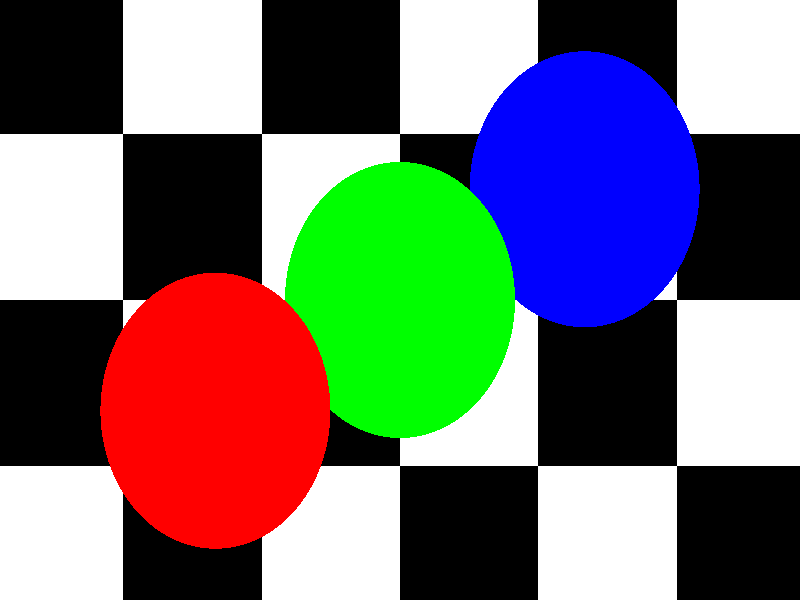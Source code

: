 
//-------------------------------------------------------------------------
// SPHERES.POV
//    Renders a parameterized set of orthographic images for a scene 
//    containing multiple spheres.
//         
//-------------------------------------------------------------------------

// Define included files.    
#include "textures.inc"
#include "colors.inc"

// Enable/disable gamma correction (uncomment following line to enable).
// Note: Gamma-compress output image, using the value of the "Display_Gamma" INI settings.
//       The display gamma can be measured here: http://perso.telecom-paristech.fr/~brettel/TESTS/Gamma/Gamma.html
global_settings { assumed_gamma 1 }
    
// Define display and lenticular sheet properties.
// Note: Screen resolution should match rendering resolution.
#declare Display_Width_CM  = 43.344; // display width (cm)
#declare Display_Height_CM = 27.090; // display height (cm)          
#declare Lens_Width_CM     = 0.127;  // lens width (cm) (e.g., 0.1265 or 0.254)
#declare Lens_H_FoV        = 48.0/2; // horizontal field of view of each lens (degrees) (e.g., 29 or 48)    
#declare H_Angles          = 10;     // number of horizontal views 
           
// Define additional options.
// Note: Set near clipping plane to a negative value to allow objects in front of the display plane.
#declare Near_Clip_Plane = -100;  // position of orthographic camera (along z-axis)
#declare Current_H_Angle = clock; // index for current horizontal view (on [1,Display_H_Angles])

// Manually define view (if clock is not enabled).
#if (clock_on = 0)
   #declare Current_H_Angle = (H_Angles+1)/2;
#end
               
// Evaluate derived display and lenticular sheet properties.
#declare Lens_Focal_Length_CM = Lens_Width_CM/(2*tan((pi/180)*Lens_H_FoV/2));
#declare H_Shift_CM           = -(Lens_Width_CM/H_Angles)*(Current_H_Angle-(H_Angles+1)/2);  

// Define the background color.
background { rgb <0, 0, 0> }                     
                         
// Define the orthographic camera.
// Note: Objects cannot appear closer than the camera, therefore the near 
//       clipping plane must be set using the "Near_Clip_Plane" declaration.
camera {       
   orthographic
   location <0, 0, 0>
   direction <H_Shift_CM, 0, Lens_Focal_Length_CM>
   right Display_Width_CM*x
   up Display_Height_CM*y
   translate <(Near_Clip_Plane*H_Shift_CM)/Lens_Focal_Length_CM, 0, Near_Clip_Plane>
}   
  
                      
// Define a set of spheres.
sphere { 
   <-10, -5, -10>, 1.15*Display_Height_CM/5
   pigment { rgb <1, 0, 0> }
   finish {
      ambient    0.2
      diffuse    0.6
      reflection 0.0
      specular   0.25
      roughness  0.1
   }
}
sphere { 
   <0, 0, 0>, 1.15*Display_Height_CM/5
   pigment { rgb <0, 1, 0> }  
   finish {
      ambient    0.2
      diffuse    0.6
      reflection 0.0
      specular   0.25
      roughness  0.1
   }
}
sphere { 
   <10, 5, 10>, 1.15*Display_Height_CM/5
   pigment { rgb <0, 0, 1> }  
   finish {
      ambient    0.2
      diffuse    0.6
      reflection 0.0
      specular   0.25
      roughness  0.1
   }
}
    
// Define walls.
// Note: Set clipping plane in display plane (otherwise objects cannot be in front of display).
union{
   plane {  x, -1.2*(Display_Width_CM/2) }  // left wall
   plane { -x, -1.2*(Display_Width_CM/2) }  // right wall
   plane { -z, -20.0 }                      // back wall
   plane {  y, -1.2*(Display_Height_CM/2) } // floor
   pigment {
      checker color Black color White
      scale 7.5
   }
   finish {
      ambient    0.2
      diffuse    0.6
      reflection 0.0
      specular   0.25
      roughness  0.1
   }
   clipped_by{ plane{ -z, 0} }
}

// Define the light sources.
global_settings { ambient_light rgb <1, 1, 1> }
light_source {
   <10, 20, -200>
   color rgb <1, 1, 1>
}

// Print debug statements.
#debug concat("Rendering view ", str(Current_H_Angle,1,0),"...\n")
                                                                      